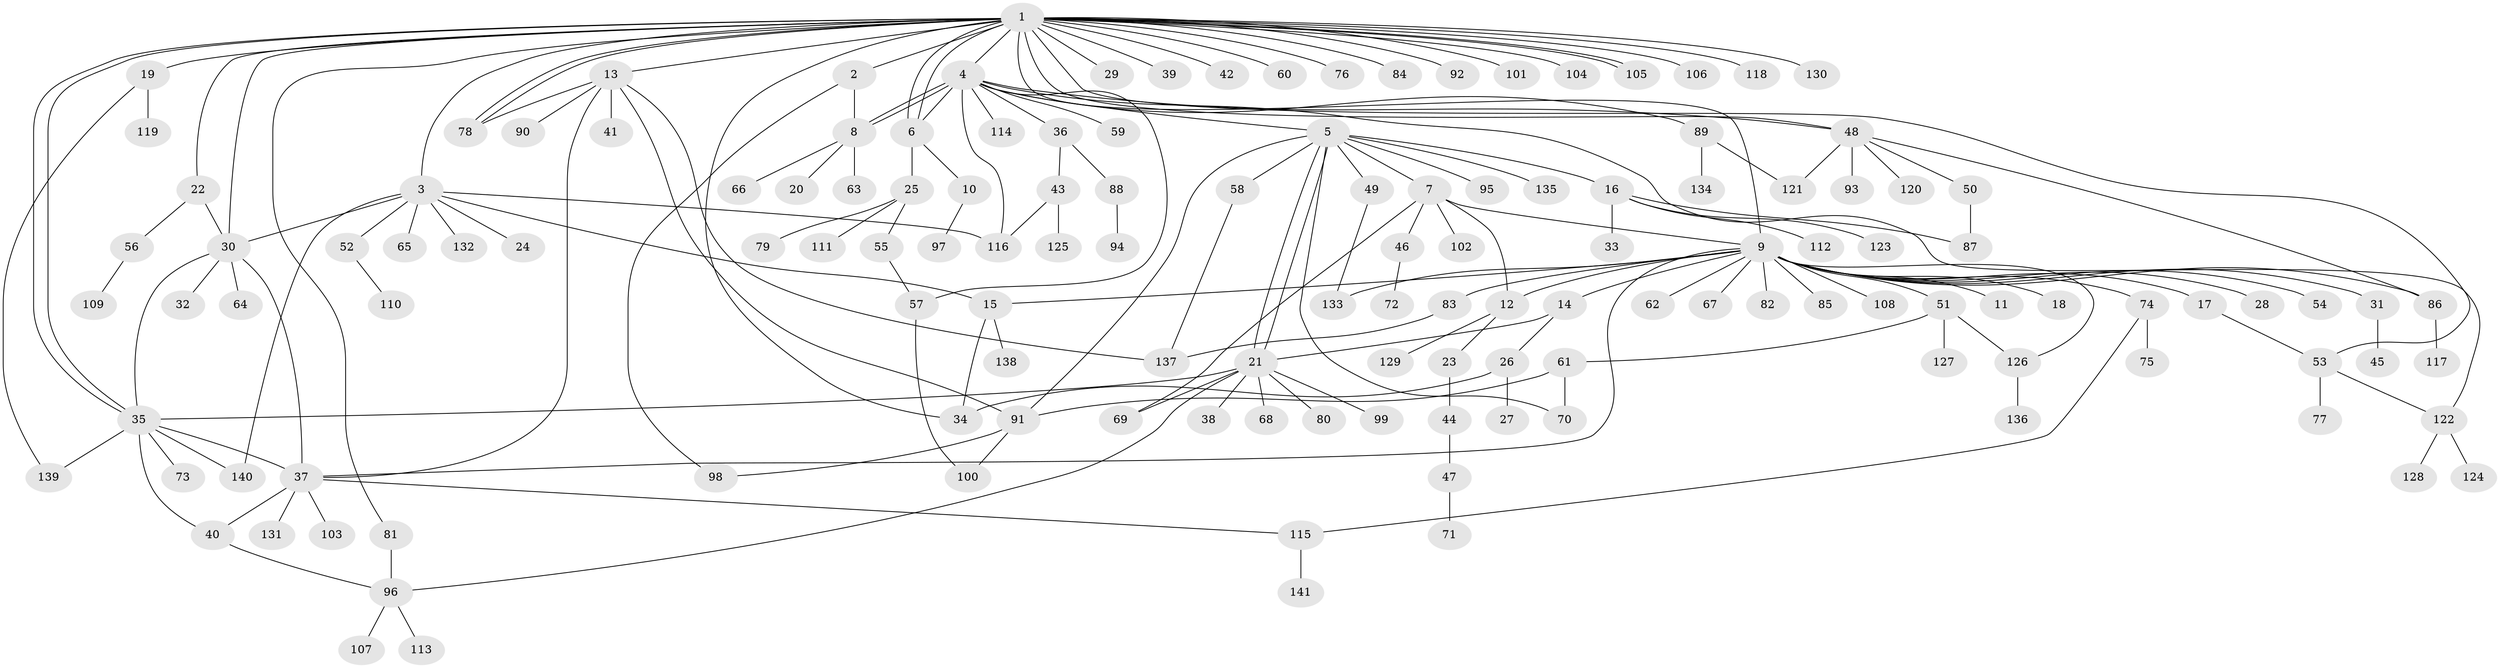 // Generated by graph-tools (version 1.1) at 2025/49/03/09/25 03:49:51]
// undirected, 141 vertices, 187 edges
graph export_dot {
graph [start="1"]
  node [color=gray90,style=filled];
  1;
  2;
  3;
  4;
  5;
  6;
  7;
  8;
  9;
  10;
  11;
  12;
  13;
  14;
  15;
  16;
  17;
  18;
  19;
  20;
  21;
  22;
  23;
  24;
  25;
  26;
  27;
  28;
  29;
  30;
  31;
  32;
  33;
  34;
  35;
  36;
  37;
  38;
  39;
  40;
  41;
  42;
  43;
  44;
  45;
  46;
  47;
  48;
  49;
  50;
  51;
  52;
  53;
  54;
  55;
  56;
  57;
  58;
  59;
  60;
  61;
  62;
  63;
  64;
  65;
  66;
  67;
  68;
  69;
  70;
  71;
  72;
  73;
  74;
  75;
  76;
  77;
  78;
  79;
  80;
  81;
  82;
  83;
  84;
  85;
  86;
  87;
  88;
  89;
  90;
  91;
  92;
  93;
  94;
  95;
  96;
  97;
  98;
  99;
  100;
  101;
  102;
  103;
  104;
  105;
  106;
  107;
  108;
  109;
  110;
  111;
  112;
  113;
  114;
  115;
  116;
  117;
  118;
  119;
  120;
  121;
  122;
  123;
  124;
  125;
  126;
  127;
  128;
  129;
  130;
  131;
  132;
  133;
  134;
  135;
  136;
  137;
  138;
  139;
  140;
  141;
  1 -- 2;
  1 -- 3;
  1 -- 4;
  1 -- 6;
  1 -- 6;
  1 -- 9;
  1 -- 13;
  1 -- 19;
  1 -- 22;
  1 -- 29;
  1 -- 30;
  1 -- 34;
  1 -- 35;
  1 -- 35;
  1 -- 39;
  1 -- 42;
  1 -- 48;
  1 -- 53;
  1 -- 60;
  1 -- 76;
  1 -- 78;
  1 -- 78;
  1 -- 81;
  1 -- 84;
  1 -- 92;
  1 -- 101;
  1 -- 104;
  1 -- 105;
  1 -- 105;
  1 -- 106;
  1 -- 118;
  1 -- 130;
  2 -- 8;
  2 -- 98;
  3 -- 15;
  3 -- 24;
  3 -- 30;
  3 -- 52;
  3 -- 65;
  3 -- 116;
  3 -- 132;
  3 -- 140;
  4 -- 5;
  4 -- 6;
  4 -- 8;
  4 -- 8;
  4 -- 36;
  4 -- 48;
  4 -- 57;
  4 -- 59;
  4 -- 89;
  4 -- 114;
  4 -- 116;
  4 -- 122;
  5 -- 7;
  5 -- 16;
  5 -- 21;
  5 -- 21;
  5 -- 49;
  5 -- 58;
  5 -- 70;
  5 -- 91;
  5 -- 95;
  5 -- 135;
  6 -- 10;
  6 -- 25;
  7 -- 9;
  7 -- 12;
  7 -- 46;
  7 -- 69;
  7 -- 102;
  8 -- 20;
  8 -- 63;
  8 -- 66;
  9 -- 11;
  9 -- 12;
  9 -- 14;
  9 -- 15;
  9 -- 17;
  9 -- 18;
  9 -- 28;
  9 -- 31;
  9 -- 37;
  9 -- 51;
  9 -- 54;
  9 -- 62;
  9 -- 67;
  9 -- 74;
  9 -- 82;
  9 -- 83;
  9 -- 85;
  9 -- 86;
  9 -- 108;
  9 -- 126;
  9 -- 133;
  10 -- 97;
  12 -- 23;
  12 -- 129;
  13 -- 37;
  13 -- 41;
  13 -- 78;
  13 -- 90;
  13 -- 91;
  13 -- 137;
  14 -- 21;
  14 -- 26;
  15 -- 34;
  15 -- 138;
  16 -- 33;
  16 -- 87;
  16 -- 112;
  16 -- 123;
  17 -- 53;
  19 -- 119;
  19 -- 139;
  21 -- 35;
  21 -- 38;
  21 -- 68;
  21 -- 69;
  21 -- 80;
  21 -- 96;
  21 -- 99;
  22 -- 30;
  22 -- 56;
  23 -- 44;
  25 -- 55;
  25 -- 79;
  25 -- 111;
  26 -- 27;
  26 -- 34;
  30 -- 32;
  30 -- 35;
  30 -- 37;
  30 -- 64;
  31 -- 45;
  35 -- 37;
  35 -- 40;
  35 -- 73;
  35 -- 139;
  35 -- 140;
  36 -- 43;
  36 -- 88;
  37 -- 40;
  37 -- 103;
  37 -- 115;
  37 -- 131;
  40 -- 96;
  43 -- 116;
  43 -- 125;
  44 -- 47;
  46 -- 72;
  47 -- 71;
  48 -- 50;
  48 -- 86;
  48 -- 93;
  48 -- 120;
  48 -- 121;
  49 -- 133;
  50 -- 87;
  51 -- 61;
  51 -- 126;
  51 -- 127;
  52 -- 110;
  53 -- 77;
  53 -- 122;
  55 -- 57;
  56 -- 109;
  57 -- 100;
  58 -- 137;
  61 -- 70;
  61 -- 91;
  74 -- 75;
  74 -- 115;
  81 -- 96;
  83 -- 137;
  86 -- 117;
  88 -- 94;
  89 -- 121;
  89 -- 134;
  91 -- 98;
  91 -- 100;
  96 -- 107;
  96 -- 113;
  115 -- 141;
  122 -- 124;
  122 -- 128;
  126 -- 136;
}
